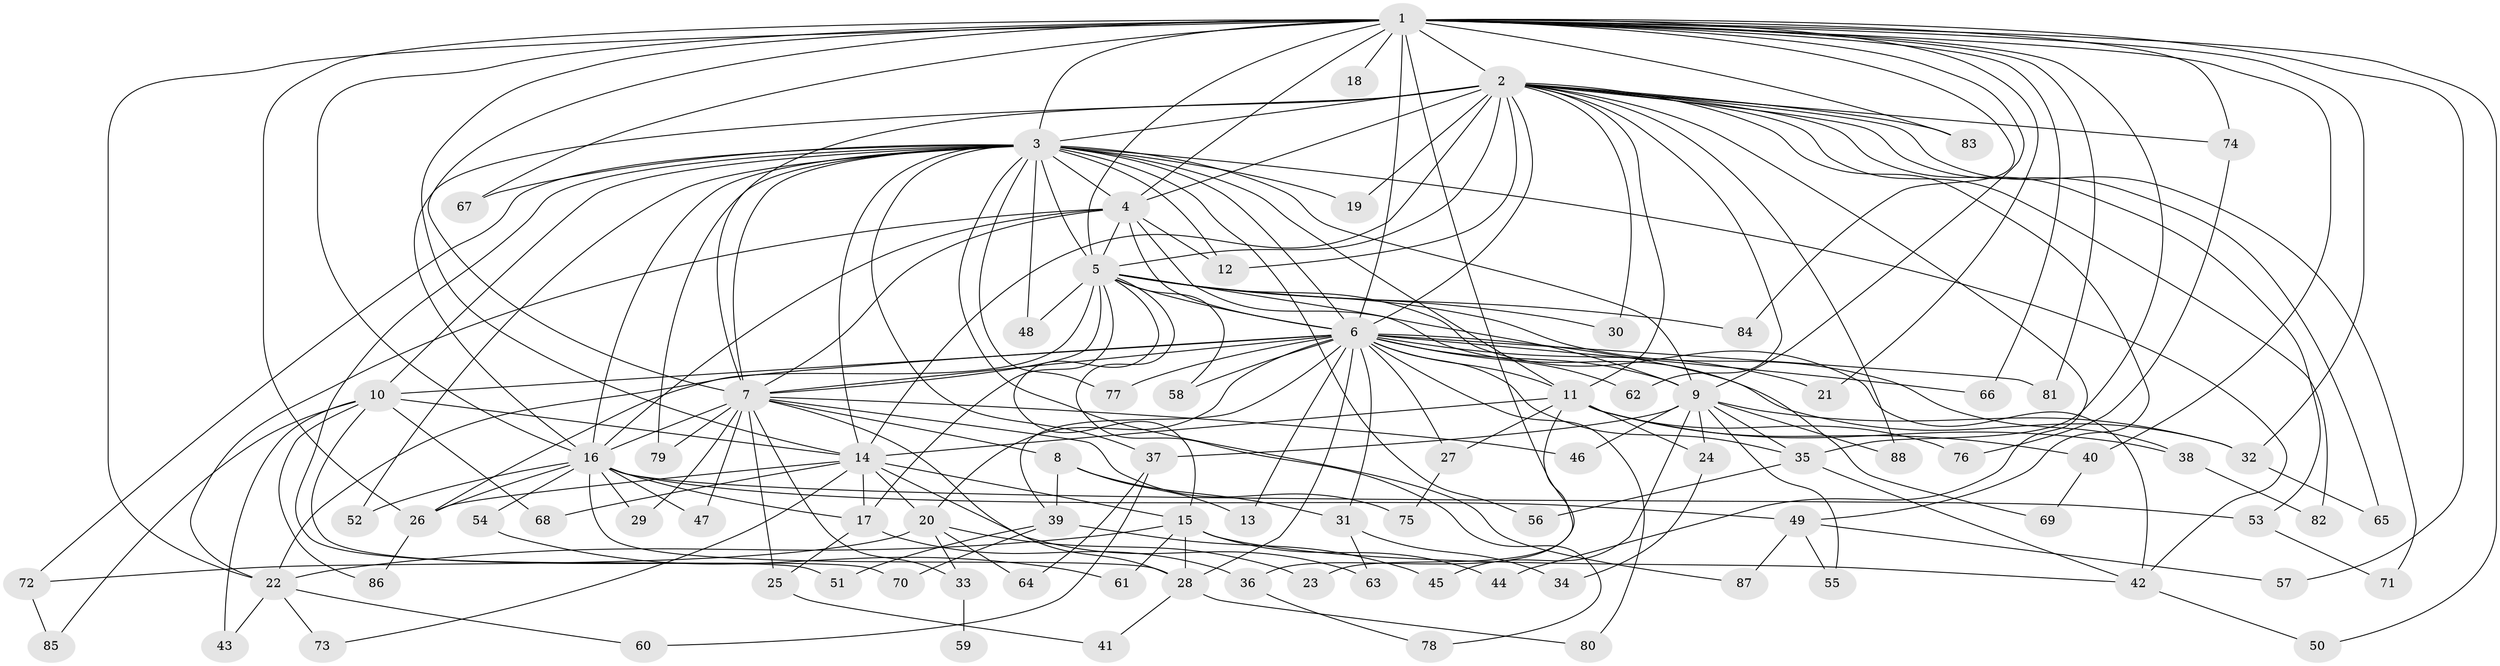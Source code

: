 // original degree distribution, {21: 0.024, 13: 0.008, 16: 0.008, 28: 0.008, 14: 0.008, 31: 0.008, 22: 0.016, 5: 0.056, 6: 0.024, 8: 0.024, 9: 0.024, 3: 0.16, 2: 0.568, 4: 0.056, 7: 0.008}
// Generated by graph-tools (version 1.1) at 2025/49/03/04/25 22:49:36]
// undirected, 88 vertices, 200 edges
graph export_dot {
  node [color=gray90,style=filled];
  1;
  2;
  3;
  4;
  5;
  6;
  7;
  8;
  9;
  10;
  11;
  12;
  13;
  14;
  15;
  16;
  17;
  18;
  19;
  20;
  21;
  22;
  23;
  24;
  25;
  26;
  27;
  28;
  29;
  30;
  31;
  32;
  33;
  34;
  35;
  36;
  37;
  38;
  39;
  40;
  41;
  42;
  43;
  44;
  45;
  46;
  47;
  48;
  49;
  50;
  51;
  52;
  53;
  54;
  55;
  56;
  57;
  58;
  59;
  60;
  61;
  62;
  63;
  64;
  65;
  66;
  67;
  68;
  69;
  70;
  71;
  72;
  73;
  74;
  75;
  76;
  77;
  78;
  79;
  80;
  81;
  82;
  83;
  84;
  85;
  86;
  87;
  88;
  1 -- 2 [weight=5.0];
  1 -- 3 [weight=4.0];
  1 -- 4 [weight=2.0];
  1 -- 5 [weight=2.0];
  1 -- 6 [weight=3.0];
  1 -- 7 [weight=2.0];
  1 -- 9 [weight=2.0];
  1 -- 14 [weight=1.0];
  1 -- 16 [weight=2.0];
  1 -- 18 [weight=1.0];
  1 -- 21 [weight=1.0];
  1 -- 22 [weight=1.0];
  1 -- 23 [weight=1.0];
  1 -- 26 [weight=1.0];
  1 -- 32 [weight=1.0];
  1 -- 35 [weight=1.0];
  1 -- 40 [weight=1.0];
  1 -- 50 [weight=1.0];
  1 -- 57 [weight=1.0];
  1 -- 66 [weight=1.0];
  1 -- 67 [weight=1.0];
  1 -- 74 [weight=1.0];
  1 -- 81 [weight=1.0];
  1 -- 83 [weight=1.0];
  1 -- 84 [weight=1.0];
  2 -- 3 [weight=4.0];
  2 -- 4 [weight=3.0];
  2 -- 5 [weight=3.0];
  2 -- 6 [weight=3.0];
  2 -- 7 [weight=2.0];
  2 -- 11 [weight=1.0];
  2 -- 12 [weight=1.0];
  2 -- 14 [weight=1.0];
  2 -- 16 [weight=1.0];
  2 -- 19 [weight=2.0];
  2 -- 30 [weight=1.0];
  2 -- 44 [weight=1.0];
  2 -- 49 [weight=1.0];
  2 -- 53 [weight=1.0];
  2 -- 62 [weight=1.0];
  2 -- 65 [weight=1.0];
  2 -- 71 [weight=1.0];
  2 -- 74 [weight=1.0];
  2 -- 82 [weight=1.0];
  2 -- 83 [weight=1.0];
  2 -- 88 [weight=1.0];
  3 -- 4 [weight=2.0];
  3 -- 5 [weight=2.0];
  3 -- 6 [weight=2.0];
  3 -- 7 [weight=2.0];
  3 -- 9 [weight=1.0];
  3 -- 10 [weight=1.0];
  3 -- 11 [weight=1.0];
  3 -- 12 [weight=1.0];
  3 -- 14 [weight=1.0];
  3 -- 16 [weight=1.0];
  3 -- 19 [weight=1.0];
  3 -- 37 [weight=1.0];
  3 -- 42 [weight=1.0];
  3 -- 48 [weight=1.0];
  3 -- 51 [weight=1.0];
  3 -- 52 [weight=1.0];
  3 -- 56 [weight=1.0];
  3 -- 67 [weight=1.0];
  3 -- 72 [weight=1.0];
  3 -- 77 [weight=1.0];
  3 -- 79 [weight=1.0];
  3 -- 87 [weight=1.0];
  4 -- 5 [weight=1.0];
  4 -- 6 [weight=1.0];
  4 -- 7 [weight=1.0];
  4 -- 9 [weight=1.0];
  4 -- 12 [weight=1.0];
  4 -- 16 [weight=1.0];
  4 -- 22 [weight=1.0];
  5 -- 6 [weight=1.0];
  5 -- 7 [weight=1.0];
  5 -- 15 [weight=1.0];
  5 -- 17 [weight=1.0];
  5 -- 26 [weight=1.0];
  5 -- 30 [weight=1.0];
  5 -- 38 [weight=1.0];
  5 -- 42 [weight=1.0];
  5 -- 48 [weight=1.0];
  5 -- 58 [weight=1.0];
  5 -- 69 [weight=1.0];
  5 -- 78 [weight=1.0];
  5 -- 84 [weight=1.0];
  6 -- 7 [weight=2.0];
  6 -- 9 [weight=1.0];
  6 -- 10 [weight=1.0];
  6 -- 11 [weight=1.0];
  6 -- 13 [weight=1.0];
  6 -- 20 [weight=1.0];
  6 -- 21 [weight=1.0];
  6 -- 22 [weight=1.0];
  6 -- 27 [weight=1.0];
  6 -- 28 [weight=1.0];
  6 -- 31 [weight=1.0];
  6 -- 32 [weight=1.0];
  6 -- 35 [weight=1.0];
  6 -- 39 [weight=1.0];
  6 -- 58 [weight=1.0];
  6 -- 62 [weight=1.0];
  6 -- 66 [weight=1.0];
  6 -- 77 [weight=1.0];
  6 -- 80 [weight=1.0];
  6 -- 81 [weight=1.0];
  7 -- 8 [weight=1.0];
  7 -- 16 [weight=1.0];
  7 -- 25 [weight=1.0];
  7 -- 28 [weight=1.0];
  7 -- 29 [weight=1.0];
  7 -- 33 [weight=1.0];
  7 -- 46 [weight=1.0];
  7 -- 47 [weight=1.0];
  7 -- 75 [weight=1.0];
  7 -- 79 [weight=1.0];
  8 -- 13 [weight=1.0];
  8 -- 31 [weight=1.0];
  8 -- 39 [weight=1.0];
  9 -- 24 [weight=1.0];
  9 -- 32 [weight=1.0];
  9 -- 35 [weight=1.0];
  9 -- 37 [weight=1.0];
  9 -- 45 [weight=1.0];
  9 -- 46 [weight=1.0];
  9 -- 55 [weight=1.0];
  9 -- 88 [weight=1.0];
  10 -- 14 [weight=1.0];
  10 -- 43 [weight=1.0];
  10 -- 68 [weight=1.0];
  10 -- 70 [weight=1.0];
  10 -- 85 [weight=1.0];
  10 -- 86 [weight=1.0];
  11 -- 14 [weight=1.0];
  11 -- 24 [weight=1.0];
  11 -- 27 [weight=1.0];
  11 -- 36 [weight=1.0];
  11 -- 38 [weight=1.0];
  11 -- 40 [weight=1.0];
  11 -- 76 [weight=1.0];
  14 -- 15 [weight=1.0];
  14 -- 17 [weight=1.0];
  14 -- 20 [weight=1.0];
  14 -- 26 [weight=1.0];
  14 -- 63 [weight=1.0];
  14 -- 68 [weight=1.0];
  14 -- 73 [weight=1.0];
  15 -- 22 [weight=1.0];
  15 -- 28 [weight=1.0];
  15 -- 42 [weight=1.0];
  15 -- 44 [weight=1.0];
  15 -- 61 [weight=1.0];
  16 -- 17 [weight=1.0];
  16 -- 26 [weight=1.0];
  16 -- 28 [weight=1.0];
  16 -- 29 [weight=1.0];
  16 -- 47 [weight=1.0];
  16 -- 49 [weight=1.0];
  16 -- 52 [weight=1.0];
  16 -- 53 [weight=1.0];
  16 -- 54 [weight=2.0];
  17 -- 25 [weight=1.0];
  17 -- 36 [weight=1.0];
  20 -- 23 [weight=1.0];
  20 -- 33 [weight=1.0];
  20 -- 64 [weight=1.0];
  20 -- 72 [weight=1.0];
  22 -- 43 [weight=1.0];
  22 -- 60 [weight=1.0];
  22 -- 73 [weight=1.0];
  24 -- 34 [weight=1.0];
  25 -- 41 [weight=1.0];
  26 -- 86 [weight=1.0];
  27 -- 75 [weight=1.0];
  28 -- 41 [weight=1.0];
  28 -- 80 [weight=1.0];
  31 -- 34 [weight=1.0];
  31 -- 63 [weight=1.0];
  32 -- 65 [weight=1.0];
  33 -- 59 [weight=1.0];
  35 -- 42 [weight=1.0];
  35 -- 56 [weight=1.0];
  36 -- 78 [weight=1.0];
  37 -- 60 [weight=1.0];
  37 -- 64 [weight=1.0];
  38 -- 82 [weight=1.0];
  39 -- 45 [weight=1.0];
  39 -- 51 [weight=1.0];
  39 -- 70 [weight=1.0];
  40 -- 69 [weight=1.0];
  42 -- 50 [weight=1.0];
  49 -- 55 [weight=1.0];
  49 -- 57 [weight=1.0];
  49 -- 87 [weight=1.0];
  53 -- 71 [weight=1.0];
  54 -- 61 [weight=1.0];
  72 -- 85 [weight=1.0];
  74 -- 76 [weight=1.0];
}

